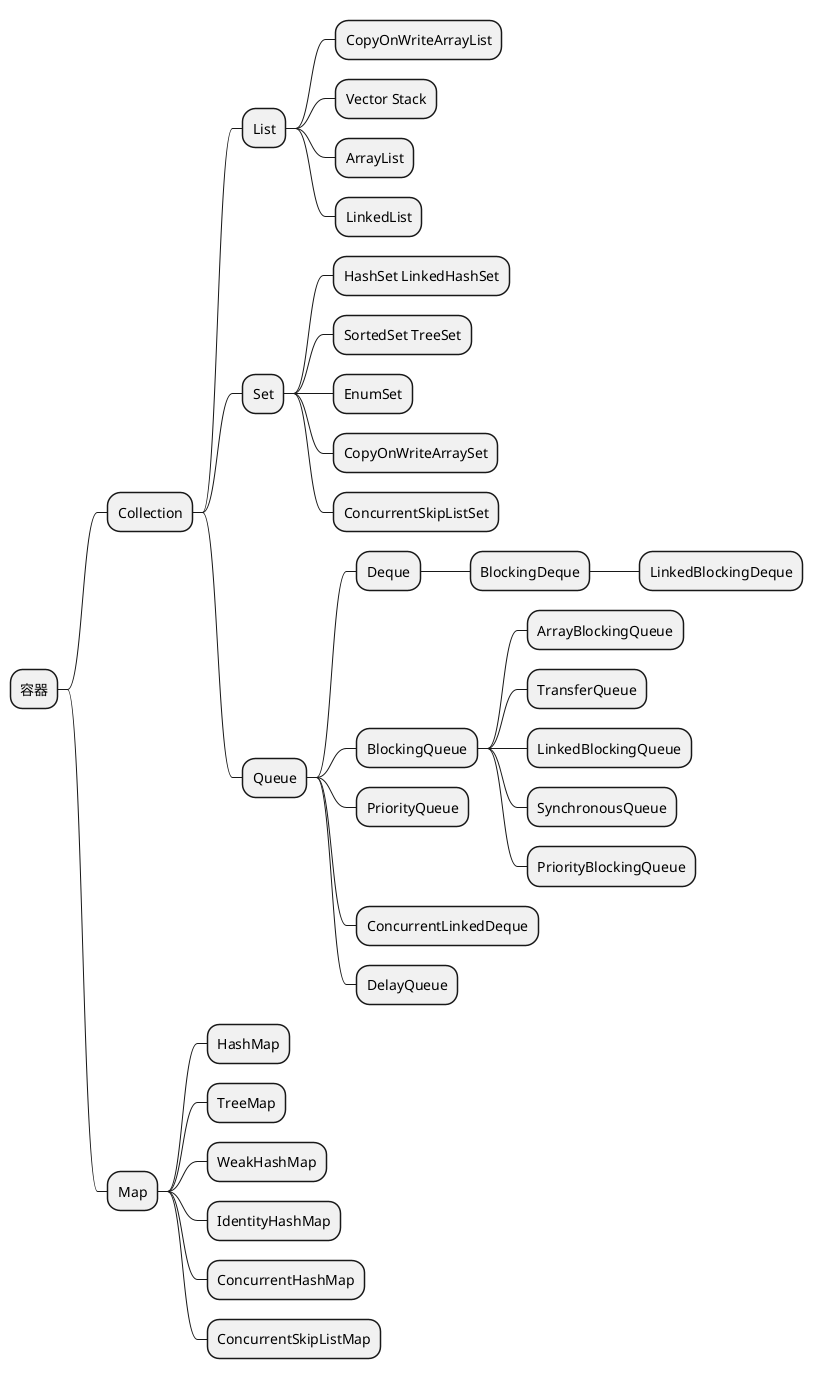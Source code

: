 @startmindmap
* 容器
** Collection
*** List
**** CopyOnWriteArrayList
**** Vector Stack
**** ArrayList
**** LinkedList
*** Set
**** HashSet LinkedHashSet
**** SortedSet TreeSet
**** EnumSet
**** CopyOnWriteArraySet
**** ConcurrentSkipListSet
*** Queue
**** Deque
***** BlockingDeque
****** LinkedBlockingDeque
**** BlockingQueue
***** ArrayBlockingQueue
***** TransferQueue
***** LinkedBlockingQueue
***** SynchronousQueue
***** PriorityBlockingQueue
**** PriorityQueue
**** ConcurrentLinkedDeque
**** DelayQueue
** Map
*** HashMap
*** TreeMap
*** WeakHashMap
*** IdentityHashMap
*** ConcurrentHashMap
*** ConcurrentSkipListMap
@endmindmap